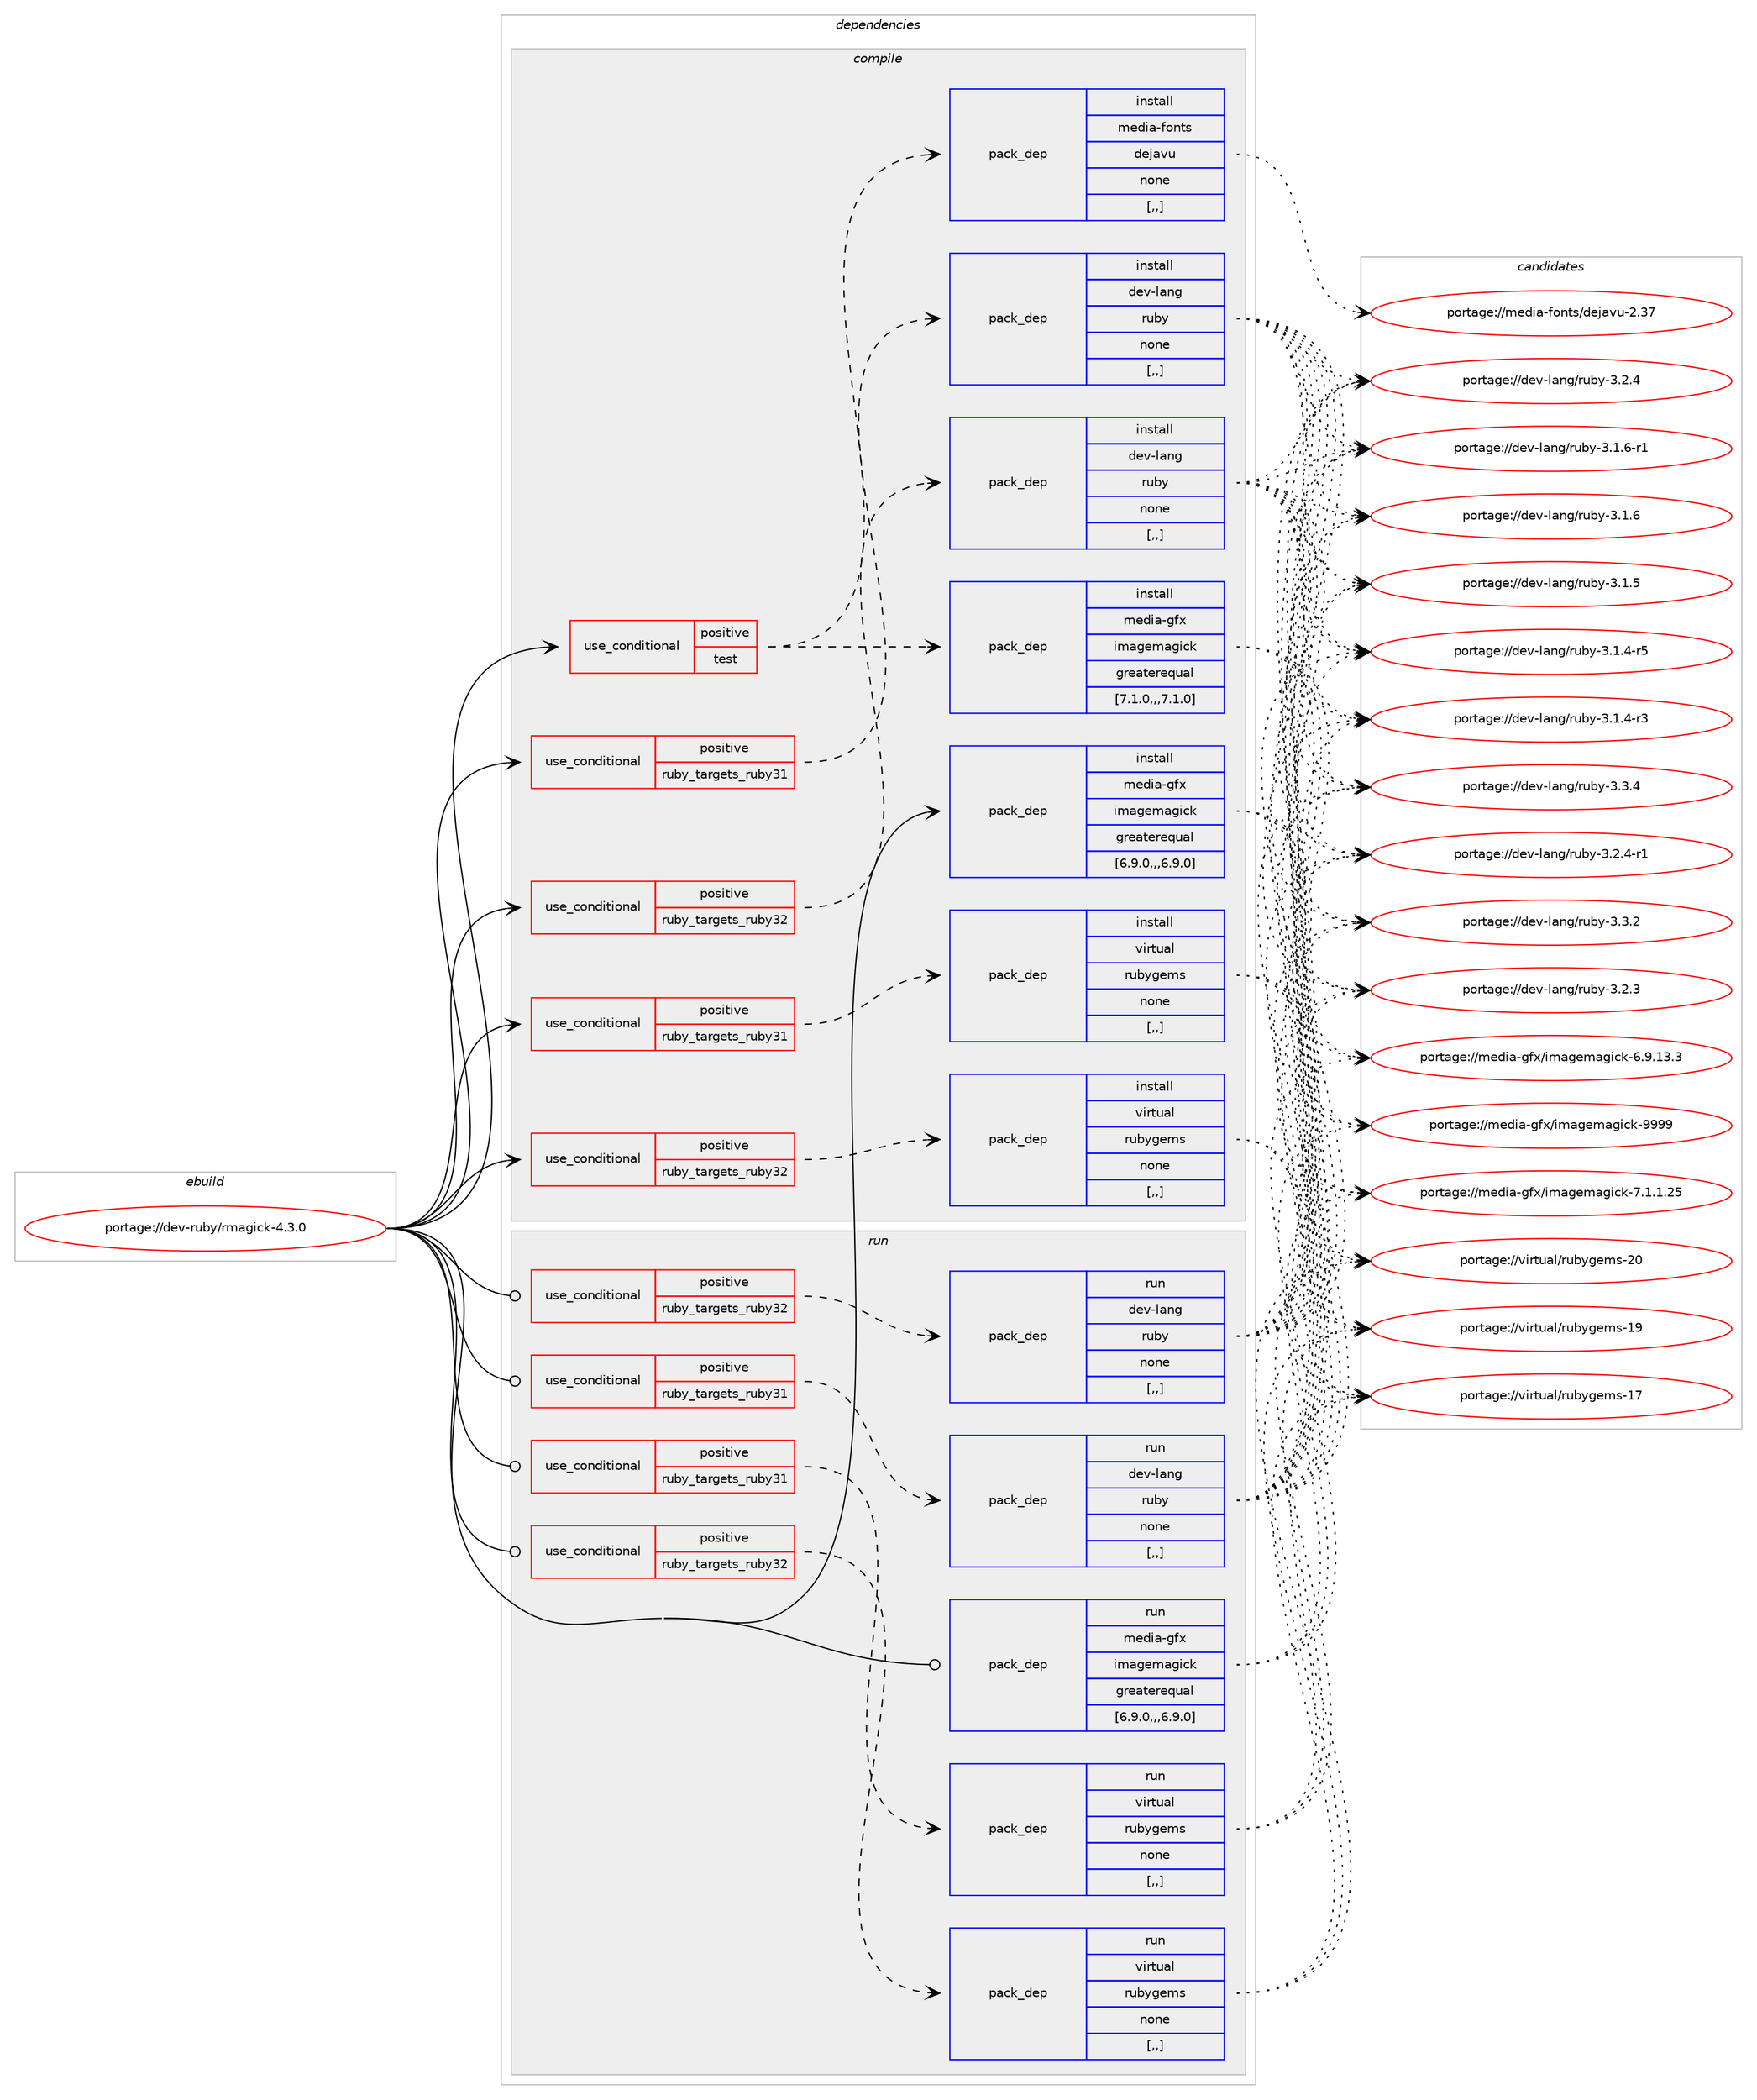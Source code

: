 digraph prolog {

# *************
# Graph options
# *************

newrank=true;
concentrate=true;
compound=true;
graph [rankdir=LR,fontname=Helvetica,fontsize=10,ranksep=1.5];#, ranksep=2.5, nodesep=0.2];
edge  [arrowhead=vee];
node  [fontname=Helvetica,fontsize=10];

# **********
# The ebuild
# **********

subgraph cluster_leftcol {
color=gray;
rank=same;
label=<<i>ebuild</i>>;
id [label="portage://dev-ruby/rmagick-4.3.0", color=red, width=4, href="../dev-ruby/rmagick-4.3.0.svg"];
}

# ****************
# The dependencies
# ****************

subgraph cluster_midcol {
color=gray;
label=<<i>dependencies</i>>;
subgraph cluster_compile {
fillcolor="#eeeeee";
style=filled;
label=<<i>compile</i>>;
subgraph cond54317 {
dependency198047 [label=<<TABLE BORDER="0" CELLBORDER="1" CELLSPACING="0" CELLPADDING="4"><TR><TD ROWSPAN="3" CELLPADDING="10">use_conditional</TD></TR><TR><TD>positive</TD></TR><TR><TD>ruby_targets_ruby31</TD></TR></TABLE>>, shape=none, color=red];
subgraph pack142380 {
dependency198048 [label=<<TABLE BORDER="0" CELLBORDER="1" CELLSPACING="0" CELLPADDING="4" WIDTH="220"><TR><TD ROWSPAN="6" CELLPADDING="30">pack_dep</TD></TR><TR><TD WIDTH="110">install</TD></TR><TR><TD>dev-lang</TD></TR><TR><TD>ruby</TD></TR><TR><TD>none</TD></TR><TR><TD>[,,]</TD></TR></TABLE>>, shape=none, color=blue];
}
dependency198047:e -> dependency198048:w [weight=20,style="dashed",arrowhead="vee"];
}
id:e -> dependency198047:w [weight=20,style="solid",arrowhead="vee"];
subgraph cond54318 {
dependency198049 [label=<<TABLE BORDER="0" CELLBORDER="1" CELLSPACING="0" CELLPADDING="4"><TR><TD ROWSPAN="3" CELLPADDING="10">use_conditional</TD></TR><TR><TD>positive</TD></TR><TR><TD>ruby_targets_ruby31</TD></TR></TABLE>>, shape=none, color=red];
subgraph pack142381 {
dependency198050 [label=<<TABLE BORDER="0" CELLBORDER="1" CELLSPACING="0" CELLPADDING="4" WIDTH="220"><TR><TD ROWSPAN="6" CELLPADDING="30">pack_dep</TD></TR><TR><TD WIDTH="110">install</TD></TR><TR><TD>virtual</TD></TR><TR><TD>rubygems</TD></TR><TR><TD>none</TD></TR><TR><TD>[,,]</TD></TR></TABLE>>, shape=none, color=blue];
}
dependency198049:e -> dependency198050:w [weight=20,style="dashed",arrowhead="vee"];
}
id:e -> dependency198049:w [weight=20,style="solid",arrowhead="vee"];
subgraph cond54319 {
dependency198051 [label=<<TABLE BORDER="0" CELLBORDER="1" CELLSPACING="0" CELLPADDING="4"><TR><TD ROWSPAN="3" CELLPADDING="10">use_conditional</TD></TR><TR><TD>positive</TD></TR><TR><TD>ruby_targets_ruby32</TD></TR></TABLE>>, shape=none, color=red];
subgraph pack142382 {
dependency198052 [label=<<TABLE BORDER="0" CELLBORDER="1" CELLSPACING="0" CELLPADDING="4" WIDTH="220"><TR><TD ROWSPAN="6" CELLPADDING="30">pack_dep</TD></TR><TR><TD WIDTH="110">install</TD></TR><TR><TD>dev-lang</TD></TR><TR><TD>ruby</TD></TR><TR><TD>none</TD></TR><TR><TD>[,,]</TD></TR></TABLE>>, shape=none, color=blue];
}
dependency198051:e -> dependency198052:w [weight=20,style="dashed",arrowhead="vee"];
}
id:e -> dependency198051:w [weight=20,style="solid",arrowhead="vee"];
subgraph cond54320 {
dependency198053 [label=<<TABLE BORDER="0" CELLBORDER="1" CELLSPACING="0" CELLPADDING="4"><TR><TD ROWSPAN="3" CELLPADDING="10">use_conditional</TD></TR><TR><TD>positive</TD></TR><TR><TD>ruby_targets_ruby32</TD></TR></TABLE>>, shape=none, color=red];
subgraph pack142383 {
dependency198054 [label=<<TABLE BORDER="0" CELLBORDER="1" CELLSPACING="0" CELLPADDING="4" WIDTH="220"><TR><TD ROWSPAN="6" CELLPADDING="30">pack_dep</TD></TR><TR><TD WIDTH="110">install</TD></TR><TR><TD>virtual</TD></TR><TR><TD>rubygems</TD></TR><TR><TD>none</TD></TR><TR><TD>[,,]</TD></TR></TABLE>>, shape=none, color=blue];
}
dependency198053:e -> dependency198054:w [weight=20,style="dashed",arrowhead="vee"];
}
id:e -> dependency198053:w [weight=20,style="solid",arrowhead="vee"];
subgraph cond54321 {
dependency198055 [label=<<TABLE BORDER="0" CELLBORDER="1" CELLSPACING="0" CELLPADDING="4"><TR><TD ROWSPAN="3" CELLPADDING="10">use_conditional</TD></TR><TR><TD>positive</TD></TR><TR><TD>test</TD></TR></TABLE>>, shape=none, color=red];
subgraph pack142384 {
dependency198056 [label=<<TABLE BORDER="0" CELLBORDER="1" CELLSPACING="0" CELLPADDING="4" WIDTH="220"><TR><TD ROWSPAN="6" CELLPADDING="30">pack_dep</TD></TR><TR><TD WIDTH="110">install</TD></TR><TR><TD>media-gfx</TD></TR><TR><TD>imagemagick</TD></TR><TR><TD>greaterequal</TD></TR><TR><TD>[7.1.0,,,7.1.0]</TD></TR></TABLE>>, shape=none, color=blue];
}
dependency198055:e -> dependency198056:w [weight=20,style="dashed",arrowhead="vee"];
subgraph pack142385 {
dependency198057 [label=<<TABLE BORDER="0" CELLBORDER="1" CELLSPACING="0" CELLPADDING="4" WIDTH="220"><TR><TD ROWSPAN="6" CELLPADDING="30">pack_dep</TD></TR><TR><TD WIDTH="110">install</TD></TR><TR><TD>media-fonts</TD></TR><TR><TD>dejavu</TD></TR><TR><TD>none</TD></TR><TR><TD>[,,]</TD></TR></TABLE>>, shape=none, color=blue];
}
dependency198055:e -> dependency198057:w [weight=20,style="dashed",arrowhead="vee"];
}
id:e -> dependency198055:w [weight=20,style="solid",arrowhead="vee"];
subgraph pack142386 {
dependency198058 [label=<<TABLE BORDER="0" CELLBORDER="1" CELLSPACING="0" CELLPADDING="4" WIDTH="220"><TR><TD ROWSPAN="6" CELLPADDING="30">pack_dep</TD></TR><TR><TD WIDTH="110">install</TD></TR><TR><TD>media-gfx</TD></TR><TR><TD>imagemagick</TD></TR><TR><TD>greaterequal</TD></TR><TR><TD>[6.9.0,,,6.9.0]</TD></TR></TABLE>>, shape=none, color=blue];
}
id:e -> dependency198058:w [weight=20,style="solid",arrowhead="vee"];
}
subgraph cluster_compileandrun {
fillcolor="#eeeeee";
style=filled;
label=<<i>compile and run</i>>;
}
subgraph cluster_run {
fillcolor="#eeeeee";
style=filled;
label=<<i>run</i>>;
subgraph cond54322 {
dependency198059 [label=<<TABLE BORDER="0" CELLBORDER="1" CELLSPACING="0" CELLPADDING="4"><TR><TD ROWSPAN="3" CELLPADDING="10">use_conditional</TD></TR><TR><TD>positive</TD></TR><TR><TD>ruby_targets_ruby31</TD></TR></TABLE>>, shape=none, color=red];
subgraph pack142387 {
dependency198060 [label=<<TABLE BORDER="0" CELLBORDER="1" CELLSPACING="0" CELLPADDING="4" WIDTH="220"><TR><TD ROWSPAN="6" CELLPADDING="30">pack_dep</TD></TR><TR><TD WIDTH="110">run</TD></TR><TR><TD>dev-lang</TD></TR><TR><TD>ruby</TD></TR><TR><TD>none</TD></TR><TR><TD>[,,]</TD></TR></TABLE>>, shape=none, color=blue];
}
dependency198059:e -> dependency198060:w [weight=20,style="dashed",arrowhead="vee"];
}
id:e -> dependency198059:w [weight=20,style="solid",arrowhead="odot"];
subgraph cond54323 {
dependency198061 [label=<<TABLE BORDER="0" CELLBORDER="1" CELLSPACING="0" CELLPADDING="4"><TR><TD ROWSPAN="3" CELLPADDING="10">use_conditional</TD></TR><TR><TD>positive</TD></TR><TR><TD>ruby_targets_ruby31</TD></TR></TABLE>>, shape=none, color=red];
subgraph pack142388 {
dependency198062 [label=<<TABLE BORDER="0" CELLBORDER="1" CELLSPACING="0" CELLPADDING="4" WIDTH="220"><TR><TD ROWSPAN="6" CELLPADDING="30">pack_dep</TD></TR><TR><TD WIDTH="110">run</TD></TR><TR><TD>virtual</TD></TR><TR><TD>rubygems</TD></TR><TR><TD>none</TD></TR><TR><TD>[,,]</TD></TR></TABLE>>, shape=none, color=blue];
}
dependency198061:e -> dependency198062:w [weight=20,style="dashed",arrowhead="vee"];
}
id:e -> dependency198061:w [weight=20,style="solid",arrowhead="odot"];
subgraph cond54324 {
dependency198063 [label=<<TABLE BORDER="0" CELLBORDER="1" CELLSPACING="0" CELLPADDING="4"><TR><TD ROWSPAN="3" CELLPADDING="10">use_conditional</TD></TR><TR><TD>positive</TD></TR><TR><TD>ruby_targets_ruby32</TD></TR></TABLE>>, shape=none, color=red];
subgraph pack142389 {
dependency198064 [label=<<TABLE BORDER="0" CELLBORDER="1" CELLSPACING="0" CELLPADDING="4" WIDTH="220"><TR><TD ROWSPAN="6" CELLPADDING="30">pack_dep</TD></TR><TR><TD WIDTH="110">run</TD></TR><TR><TD>dev-lang</TD></TR><TR><TD>ruby</TD></TR><TR><TD>none</TD></TR><TR><TD>[,,]</TD></TR></TABLE>>, shape=none, color=blue];
}
dependency198063:e -> dependency198064:w [weight=20,style="dashed",arrowhead="vee"];
}
id:e -> dependency198063:w [weight=20,style="solid",arrowhead="odot"];
subgraph cond54325 {
dependency198065 [label=<<TABLE BORDER="0" CELLBORDER="1" CELLSPACING="0" CELLPADDING="4"><TR><TD ROWSPAN="3" CELLPADDING="10">use_conditional</TD></TR><TR><TD>positive</TD></TR><TR><TD>ruby_targets_ruby32</TD></TR></TABLE>>, shape=none, color=red];
subgraph pack142390 {
dependency198066 [label=<<TABLE BORDER="0" CELLBORDER="1" CELLSPACING="0" CELLPADDING="4" WIDTH="220"><TR><TD ROWSPAN="6" CELLPADDING="30">pack_dep</TD></TR><TR><TD WIDTH="110">run</TD></TR><TR><TD>virtual</TD></TR><TR><TD>rubygems</TD></TR><TR><TD>none</TD></TR><TR><TD>[,,]</TD></TR></TABLE>>, shape=none, color=blue];
}
dependency198065:e -> dependency198066:w [weight=20,style="dashed",arrowhead="vee"];
}
id:e -> dependency198065:w [weight=20,style="solid",arrowhead="odot"];
subgraph pack142391 {
dependency198067 [label=<<TABLE BORDER="0" CELLBORDER="1" CELLSPACING="0" CELLPADDING="4" WIDTH="220"><TR><TD ROWSPAN="6" CELLPADDING="30">pack_dep</TD></TR><TR><TD WIDTH="110">run</TD></TR><TR><TD>media-gfx</TD></TR><TR><TD>imagemagick</TD></TR><TR><TD>greaterequal</TD></TR><TR><TD>[6.9.0,,,6.9.0]</TD></TR></TABLE>>, shape=none, color=blue];
}
id:e -> dependency198067:w [weight=20,style="solid",arrowhead="odot"];
}
}

# **************
# The candidates
# **************

subgraph cluster_choices {
rank=same;
color=gray;
label=<<i>candidates</i>>;

subgraph choice142380 {
color=black;
nodesep=1;
choice10010111845108971101034711411798121455146514652 [label="portage://dev-lang/ruby-3.3.4", color=red, width=4,href="../dev-lang/ruby-3.3.4.svg"];
choice10010111845108971101034711411798121455146514650 [label="portage://dev-lang/ruby-3.3.2", color=red, width=4,href="../dev-lang/ruby-3.3.2.svg"];
choice100101118451089711010347114117981214551465046524511449 [label="portage://dev-lang/ruby-3.2.4-r1", color=red, width=4,href="../dev-lang/ruby-3.2.4-r1.svg"];
choice10010111845108971101034711411798121455146504652 [label="portage://dev-lang/ruby-3.2.4", color=red, width=4,href="../dev-lang/ruby-3.2.4.svg"];
choice10010111845108971101034711411798121455146504651 [label="portage://dev-lang/ruby-3.2.3", color=red, width=4,href="../dev-lang/ruby-3.2.3.svg"];
choice100101118451089711010347114117981214551464946544511449 [label="portage://dev-lang/ruby-3.1.6-r1", color=red, width=4,href="../dev-lang/ruby-3.1.6-r1.svg"];
choice10010111845108971101034711411798121455146494654 [label="portage://dev-lang/ruby-3.1.6", color=red, width=4,href="../dev-lang/ruby-3.1.6.svg"];
choice10010111845108971101034711411798121455146494653 [label="portage://dev-lang/ruby-3.1.5", color=red, width=4,href="../dev-lang/ruby-3.1.5.svg"];
choice100101118451089711010347114117981214551464946524511453 [label="portage://dev-lang/ruby-3.1.4-r5", color=red, width=4,href="../dev-lang/ruby-3.1.4-r5.svg"];
choice100101118451089711010347114117981214551464946524511451 [label="portage://dev-lang/ruby-3.1.4-r3", color=red, width=4,href="../dev-lang/ruby-3.1.4-r3.svg"];
dependency198048:e -> choice10010111845108971101034711411798121455146514652:w [style=dotted,weight="100"];
dependency198048:e -> choice10010111845108971101034711411798121455146514650:w [style=dotted,weight="100"];
dependency198048:e -> choice100101118451089711010347114117981214551465046524511449:w [style=dotted,weight="100"];
dependency198048:e -> choice10010111845108971101034711411798121455146504652:w [style=dotted,weight="100"];
dependency198048:e -> choice10010111845108971101034711411798121455146504651:w [style=dotted,weight="100"];
dependency198048:e -> choice100101118451089711010347114117981214551464946544511449:w [style=dotted,weight="100"];
dependency198048:e -> choice10010111845108971101034711411798121455146494654:w [style=dotted,weight="100"];
dependency198048:e -> choice10010111845108971101034711411798121455146494653:w [style=dotted,weight="100"];
dependency198048:e -> choice100101118451089711010347114117981214551464946524511453:w [style=dotted,weight="100"];
dependency198048:e -> choice100101118451089711010347114117981214551464946524511451:w [style=dotted,weight="100"];
}
subgraph choice142381 {
color=black;
nodesep=1;
choice118105114116117971084711411798121103101109115455048 [label="portage://virtual/rubygems-20", color=red, width=4,href="../virtual/rubygems-20.svg"];
choice118105114116117971084711411798121103101109115454957 [label="portage://virtual/rubygems-19", color=red, width=4,href="../virtual/rubygems-19.svg"];
choice118105114116117971084711411798121103101109115454955 [label="portage://virtual/rubygems-17", color=red, width=4,href="../virtual/rubygems-17.svg"];
dependency198050:e -> choice118105114116117971084711411798121103101109115455048:w [style=dotted,weight="100"];
dependency198050:e -> choice118105114116117971084711411798121103101109115454957:w [style=dotted,weight="100"];
dependency198050:e -> choice118105114116117971084711411798121103101109115454955:w [style=dotted,weight="100"];
}
subgraph choice142382 {
color=black;
nodesep=1;
choice10010111845108971101034711411798121455146514652 [label="portage://dev-lang/ruby-3.3.4", color=red, width=4,href="../dev-lang/ruby-3.3.4.svg"];
choice10010111845108971101034711411798121455146514650 [label="portage://dev-lang/ruby-3.3.2", color=red, width=4,href="../dev-lang/ruby-3.3.2.svg"];
choice100101118451089711010347114117981214551465046524511449 [label="portage://dev-lang/ruby-3.2.4-r1", color=red, width=4,href="../dev-lang/ruby-3.2.4-r1.svg"];
choice10010111845108971101034711411798121455146504652 [label="portage://dev-lang/ruby-3.2.4", color=red, width=4,href="../dev-lang/ruby-3.2.4.svg"];
choice10010111845108971101034711411798121455146504651 [label="portage://dev-lang/ruby-3.2.3", color=red, width=4,href="../dev-lang/ruby-3.2.3.svg"];
choice100101118451089711010347114117981214551464946544511449 [label="portage://dev-lang/ruby-3.1.6-r1", color=red, width=4,href="../dev-lang/ruby-3.1.6-r1.svg"];
choice10010111845108971101034711411798121455146494654 [label="portage://dev-lang/ruby-3.1.6", color=red, width=4,href="../dev-lang/ruby-3.1.6.svg"];
choice10010111845108971101034711411798121455146494653 [label="portage://dev-lang/ruby-3.1.5", color=red, width=4,href="../dev-lang/ruby-3.1.5.svg"];
choice100101118451089711010347114117981214551464946524511453 [label="portage://dev-lang/ruby-3.1.4-r5", color=red, width=4,href="../dev-lang/ruby-3.1.4-r5.svg"];
choice100101118451089711010347114117981214551464946524511451 [label="portage://dev-lang/ruby-3.1.4-r3", color=red, width=4,href="../dev-lang/ruby-3.1.4-r3.svg"];
dependency198052:e -> choice10010111845108971101034711411798121455146514652:w [style=dotted,weight="100"];
dependency198052:e -> choice10010111845108971101034711411798121455146514650:w [style=dotted,weight="100"];
dependency198052:e -> choice100101118451089711010347114117981214551465046524511449:w [style=dotted,weight="100"];
dependency198052:e -> choice10010111845108971101034711411798121455146504652:w [style=dotted,weight="100"];
dependency198052:e -> choice10010111845108971101034711411798121455146504651:w [style=dotted,weight="100"];
dependency198052:e -> choice100101118451089711010347114117981214551464946544511449:w [style=dotted,weight="100"];
dependency198052:e -> choice10010111845108971101034711411798121455146494654:w [style=dotted,weight="100"];
dependency198052:e -> choice10010111845108971101034711411798121455146494653:w [style=dotted,weight="100"];
dependency198052:e -> choice100101118451089711010347114117981214551464946524511453:w [style=dotted,weight="100"];
dependency198052:e -> choice100101118451089711010347114117981214551464946524511451:w [style=dotted,weight="100"];
}
subgraph choice142383 {
color=black;
nodesep=1;
choice118105114116117971084711411798121103101109115455048 [label="portage://virtual/rubygems-20", color=red, width=4,href="../virtual/rubygems-20.svg"];
choice118105114116117971084711411798121103101109115454957 [label="portage://virtual/rubygems-19", color=red, width=4,href="../virtual/rubygems-19.svg"];
choice118105114116117971084711411798121103101109115454955 [label="portage://virtual/rubygems-17", color=red, width=4,href="../virtual/rubygems-17.svg"];
dependency198054:e -> choice118105114116117971084711411798121103101109115455048:w [style=dotted,weight="100"];
dependency198054:e -> choice118105114116117971084711411798121103101109115454957:w [style=dotted,weight="100"];
dependency198054:e -> choice118105114116117971084711411798121103101109115454955:w [style=dotted,weight="100"];
}
subgraph choice142384 {
color=black;
nodesep=1;
choice1091011001059745103102120471051099710310110997103105991074557575757 [label="portage://media-gfx/imagemagick-9999", color=red, width=4,href="../media-gfx/imagemagick-9999.svg"];
choice109101100105974510310212047105109971031011099710310599107455546494649465053 [label="portage://media-gfx/imagemagick-7.1.1.25", color=red, width=4,href="../media-gfx/imagemagick-7.1.1.25.svg"];
choice109101100105974510310212047105109971031011099710310599107455446574649514651 [label="portage://media-gfx/imagemagick-6.9.13.3", color=red, width=4,href="../media-gfx/imagemagick-6.9.13.3.svg"];
dependency198056:e -> choice1091011001059745103102120471051099710310110997103105991074557575757:w [style=dotted,weight="100"];
dependency198056:e -> choice109101100105974510310212047105109971031011099710310599107455546494649465053:w [style=dotted,weight="100"];
dependency198056:e -> choice109101100105974510310212047105109971031011099710310599107455446574649514651:w [style=dotted,weight="100"];
}
subgraph choice142385 {
color=black;
nodesep=1;
choice109101100105974510211111011611547100101106971181174550465155 [label="portage://media-fonts/dejavu-2.37", color=red, width=4,href="../media-fonts/dejavu-2.37.svg"];
dependency198057:e -> choice109101100105974510211111011611547100101106971181174550465155:w [style=dotted,weight="100"];
}
subgraph choice142386 {
color=black;
nodesep=1;
choice1091011001059745103102120471051099710310110997103105991074557575757 [label="portage://media-gfx/imagemagick-9999", color=red, width=4,href="../media-gfx/imagemagick-9999.svg"];
choice109101100105974510310212047105109971031011099710310599107455546494649465053 [label="portage://media-gfx/imagemagick-7.1.1.25", color=red, width=4,href="../media-gfx/imagemagick-7.1.1.25.svg"];
choice109101100105974510310212047105109971031011099710310599107455446574649514651 [label="portage://media-gfx/imagemagick-6.9.13.3", color=red, width=4,href="../media-gfx/imagemagick-6.9.13.3.svg"];
dependency198058:e -> choice1091011001059745103102120471051099710310110997103105991074557575757:w [style=dotted,weight="100"];
dependency198058:e -> choice109101100105974510310212047105109971031011099710310599107455546494649465053:w [style=dotted,weight="100"];
dependency198058:e -> choice109101100105974510310212047105109971031011099710310599107455446574649514651:w [style=dotted,weight="100"];
}
subgraph choice142387 {
color=black;
nodesep=1;
choice10010111845108971101034711411798121455146514652 [label="portage://dev-lang/ruby-3.3.4", color=red, width=4,href="../dev-lang/ruby-3.3.4.svg"];
choice10010111845108971101034711411798121455146514650 [label="portage://dev-lang/ruby-3.3.2", color=red, width=4,href="../dev-lang/ruby-3.3.2.svg"];
choice100101118451089711010347114117981214551465046524511449 [label="portage://dev-lang/ruby-3.2.4-r1", color=red, width=4,href="../dev-lang/ruby-3.2.4-r1.svg"];
choice10010111845108971101034711411798121455146504652 [label="portage://dev-lang/ruby-3.2.4", color=red, width=4,href="../dev-lang/ruby-3.2.4.svg"];
choice10010111845108971101034711411798121455146504651 [label="portage://dev-lang/ruby-3.2.3", color=red, width=4,href="../dev-lang/ruby-3.2.3.svg"];
choice100101118451089711010347114117981214551464946544511449 [label="portage://dev-lang/ruby-3.1.6-r1", color=red, width=4,href="../dev-lang/ruby-3.1.6-r1.svg"];
choice10010111845108971101034711411798121455146494654 [label="portage://dev-lang/ruby-3.1.6", color=red, width=4,href="../dev-lang/ruby-3.1.6.svg"];
choice10010111845108971101034711411798121455146494653 [label="portage://dev-lang/ruby-3.1.5", color=red, width=4,href="../dev-lang/ruby-3.1.5.svg"];
choice100101118451089711010347114117981214551464946524511453 [label="portage://dev-lang/ruby-3.1.4-r5", color=red, width=4,href="../dev-lang/ruby-3.1.4-r5.svg"];
choice100101118451089711010347114117981214551464946524511451 [label="portage://dev-lang/ruby-3.1.4-r3", color=red, width=4,href="../dev-lang/ruby-3.1.4-r3.svg"];
dependency198060:e -> choice10010111845108971101034711411798121455146514652:w [style=dotted,weight="100"];
dependency198060:e -> choice10010111845108971101034711411798121455146514650:w [style=dotted,weight="100"];
dependency198060:e -> choice100101118451089711010347114117981214551465046524511449:w [style=dotted,weight="100"];
dependency198060:e -> choice10010111845108971101034711411798121455146504652:w [style=dotted,weight="100"];
dependency198060:e -> choice10010111845108971101034711411798121455146504651:w [style=dotted,weight="100"];
dependency198060:e -> choice100101118451089711010347114117981214551464946544511449:w [style=dotted,weight="100"];
dependency198060:e -> choice10010111845108971101034711411798121455146494654:w [style=dotted,weight="100"];
dependency198060:e -> choice10010111845108971101034711411798121455146494653:w [style=dotted,weight="100"];
dependency198060:e -> choice100101118451089711010347114117981214551464946524511453:w [style=dotted,weight="100"];
dependency198060:e -> choice100101118451089711010347114117981214551464946524511451:w [style=dotted,weight="100"];
}
subgraph choice142388 {
color=black;
nodesep=1;
choice118105114116117971084711411798121103101109115455048 [label="portage://virtual/rubygems-20", color=red, width=4,href="../virtual/rubygems-20.svg"];
choice118105114116117971084711411798121103101109115454957 [label="portage://virtual/rubygems-19", color=red, width=4,href="../virtual/rubygems-19.svg"];
choice118105114116117971084711411798121103101109115454955 [label="portage://virtual/rubygems-17", color=red, width=4,href="../virtual/rubygems-17.svg"];
dependency198062:e -> choice118105114116117971084711411798121103101109115455048:w [style=dotted,weight="100"];
dependency198062:e -> choice118105114116117971084711411798121103101109115454957:w [style=dotted,weight="100"];
dependency198062:e -> choice118105114116117971084711411798121103101109115454955:w [style=dotted,weight="100"];
}
subgraph choice142389 {
color=black;
nodesep=1;
choice10010111845108971101034711411798121455146514652 [label="portage://dev-lang/ruby-3.3.4", color=red, width=4,href="../dev-lang/ruby-3.3.4.svg"];
choice10010111845108971101034711411798121455146514650 [label="portage://dev-lang/ruby-3.3.2", color=red, width=4,href="../dev-lang/ruby-3.3.2.svg"];
choice100101118451089711010347114117981214551465046524511449 [label="portage://dev-lang/ruby-3.2.4-r1", color=red, width=4,href="../dev-lang/ruby-3.2.4-r1.svg"];
choice10010111845108971101034711411798121455146504652 [label="portage://dev-lang/ruby-3.2.4", color=red, width=4,href="../dev-lang/ruby-3.2.4.svg"];
choice10010111845108971101034711411798121455146504651 [label="portage://dev-lang/ruby-3.2.3", color=red, width=4,href="../dev-lang/ruby-3.2.3.svg"];
choice100101118451089711010347114117981214551464946544511449 [label="portage://dev-lang/ruby-3.1.6-r1", color=red, width=4,href="../dev-lang/ruby-3.1.6-r1.svg"];
choice10010111845108971101034711411798121455146494654 [label="portage://dev-lang/ruby-3.1.6", color=red, width=4,href="../dev-lang/ruby-3.1.6.svg"];
choice10010111845108971101034711411798121455146494653 [label="portage://dev-lang/ruby-3.1.5", color=red, width=4,href="../dev-lang/ruby-3.1.5.svg"];
choice100101118451089711010347114117981214551464946524511453 [label="portage://dev-lang/ruby-3.1.4-r5", color=red, width=4,href="../dev-lang/ruby-3.1.4-r5.svg"];
choice100101118451089711010347114117981214551464946524511451 [label="portage://dev-lang/ruby-3.1.4-r3", color=red, width=4,href="../dev-lang/ruby-3.1.4-r3.svg"];
dependency198064:e -> choice10010111845108971101034711411798121455146514652:w [style=dotted,weight="100"];
dependency198064:e -> choice10010111845108971101034711411798121455146514650:w [style=dotted,weight="100"];
dependency198064:e -> choice100101118451089711010347114117981214551465046524511449:w [style=dotted,weight="100"];
dependency198064:e -> choice10010111845108971101034711411798121455146504652:w [style=dotted,weight="100"];
dependency198064:e -> choice10010111845108971101034711411798121455146504651:w [style=dotted,weight="100"];
dependency198064:e -> choice100101118451089711010347114117981214551464946544511449:w [style=dotted,weight="100"];
dependency198064:e -> choice10010111845108971101034711411798121455146494654:w [style=dotted,weight="100"];
dependency198064:e -> choice10010111845108971101034711411798121455146494653:w [style=dotted,weight="100"];
dependency198064:e -> choice100101118451089711010347114117981214551464946524511453:w [style=dotted,weight="100"];
dependency198064:e -> choice100101118451089711010347114117981214551464946524511451:w [style=dotted,weight="100"];
}
subgraph choice142390 {
color=black;
nodesep=1;
choice118105114116117971084711411798121103101109115455048 [label="portage://virtual/rubygems-20", color=red, width=4,href="../virtual/rubygems-20.svg"];
choice118105114116117971084711411798121103101109115454957 [label="portage://virtual/rubygems-19", color=red, width=4,href="../virtual/rubygems-19.svg"];
choice118105114116117971084711411798121103101109115454955 [label="portage://virtual/rubygems-17", color=red, width=4,href="../virtual/rubygems-17.svg"];
dependency198066:e -> choice118105114116117971084711411798121103101109115455048:w [style=dotted,weight="100"];
dependency198066:e -> choice118105114116117971084711411798121103101109115454957:w [style=dotted,weight="100"];
dependency198066:e -> choice118105114116117971084711411798121103101109115454955:w [style=dotted,weight="100"];
}
subgraph choice142391 {
color=black;
nodesep=1;
choice1091011001059745103102120471051099710310110997103105991074557575757 [label="portage://media-gfx/imagemagick-9999", color=red, width=4,href="../media-gfx/imagemagick-9999.svg"];
choice109101100105974510310212047105109971031011099710310599107455546494649465053 [label="portage://media-gfx/imagemagick-7.1.1.25", color=red, width=4,href="../media-gfx/imagemagick-7.1.1.25.svg"];
choice109101100105974510310212047105109971031011099710310599107455446574649514651 [label="portage://media-gfx/imagemagick-6.9.13.3", color=red, width=4,href="../media-gfx/imagemagick-6.9.13.3.svg"];
dependency198067:e -> choice1091011001059745103102120471051099710310110997103105991074557575757:w [style=dotted,weight="100"];
dependency198067:e -> choice109101100105974510310212047105109971031011099710310599107455546494649465053:w [style=dotted,weight="100"];
dependency198067:e -> choice109101100105974510310212047105109971031011099710310599107455446574649514651:w [style=dotted,weight="100"];
}
}

}
